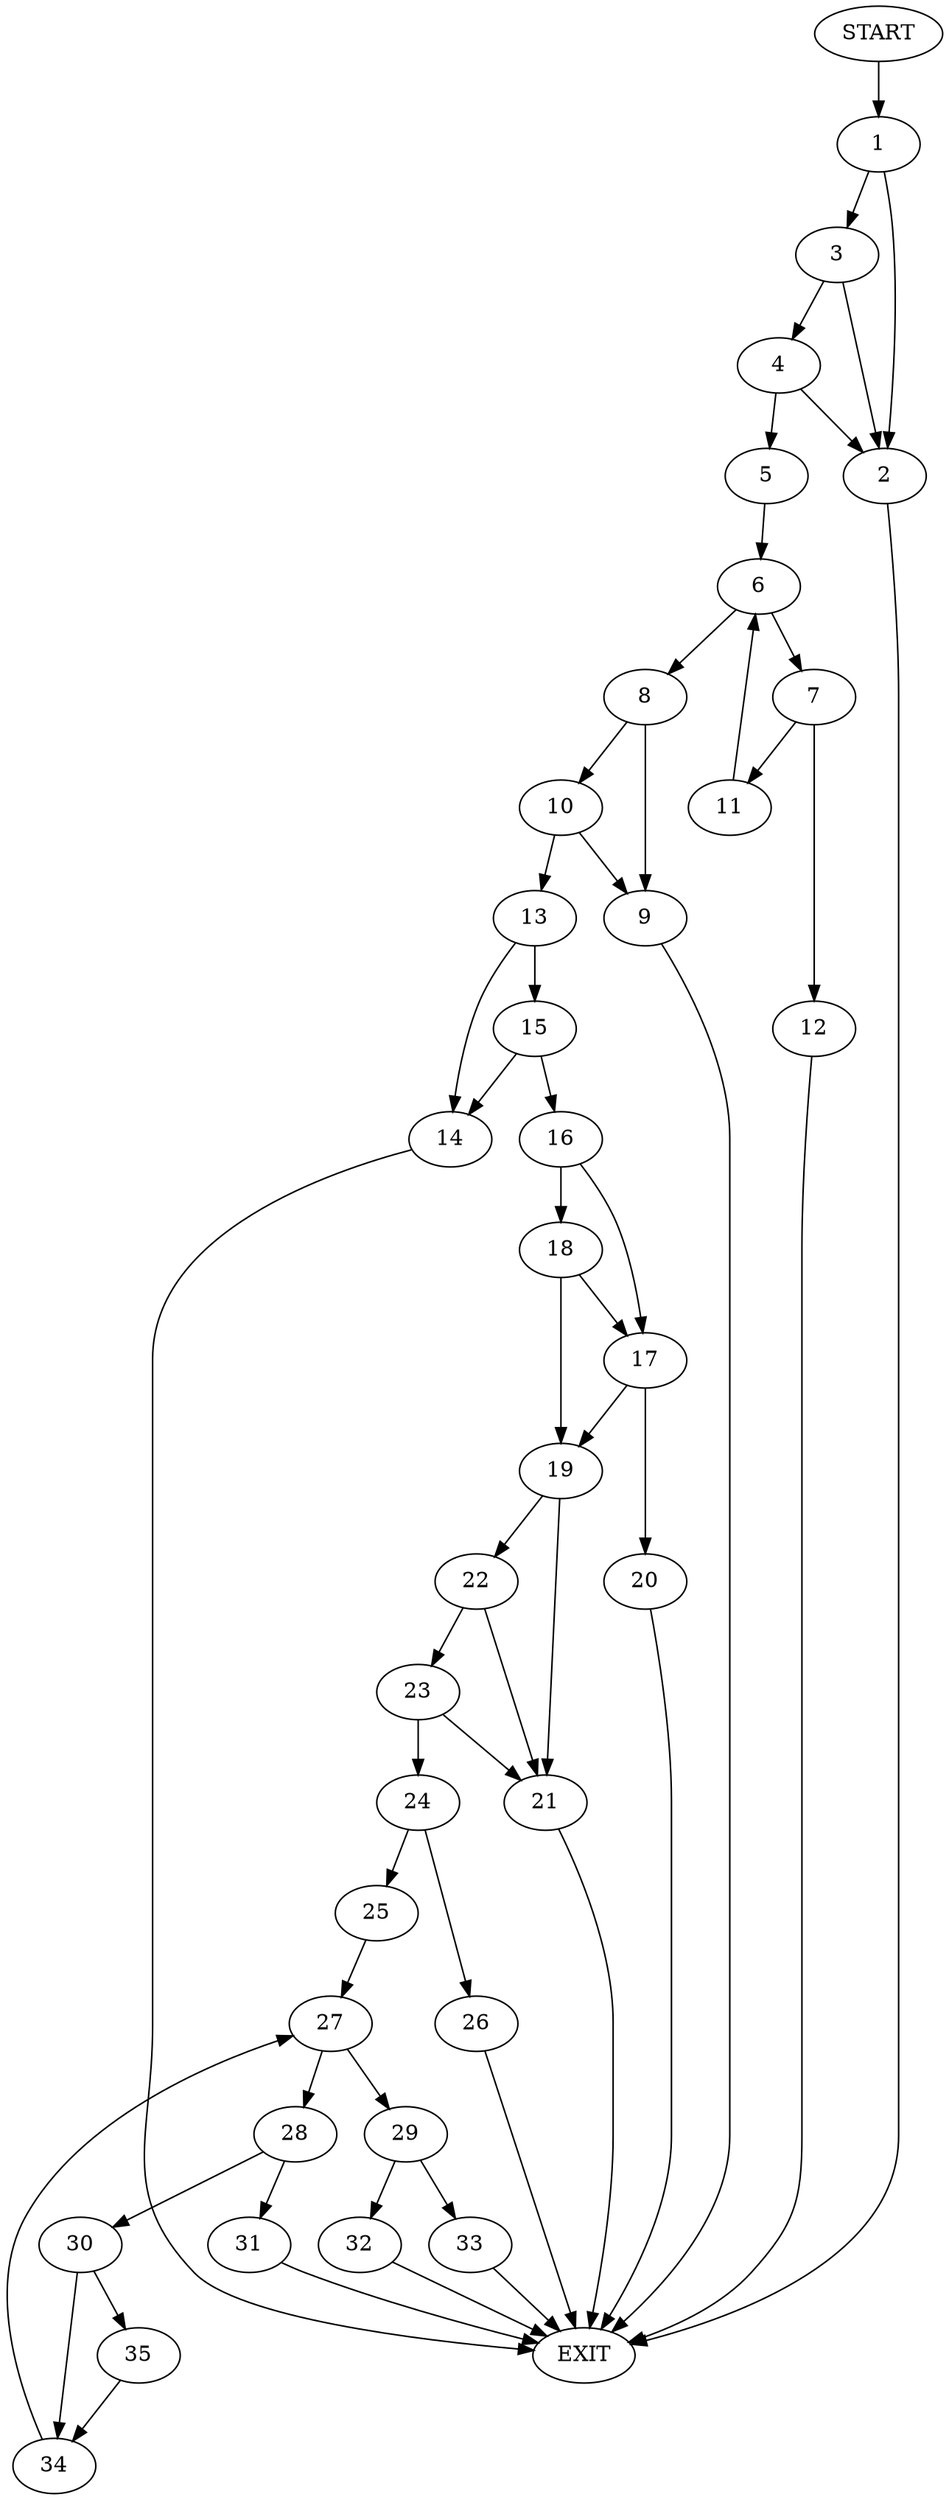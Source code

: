 digraph {
0 [label="START"]
36 [label="EXIT"]
0 -> 1
1 -> 2
1 -> 3
2 -> 36
3 -> 4
3 -> 2
4 -> 2
4 -> 5
5 -> 6
6 -> 7
6 -> 8
8 -> 9
8 -> 10
7 -> 11
7 -> 12
11 -> 6
12 -> 36
10 -> 9
10 -> 13
9 -> 36
13 -> 14
13 -> 15
15 -> 14
15 -> 16
14 -> 36
16 -> 17
16 -> 18
18 -> 17
18 -> 19
17 -> 19
17 -> 20
19 -> 21
19 -> 22
20 -> 36
22 -> 21
22 -> 23
21 -> 36
23 -> 21
23 -> 24
24 -> 25
24 -> 26
25 -> 27
26 -> 36
27 -> 28
27 -> 29
28 -> 30
28 -> 31
29 -> 32
29 -> 33
31 -> 36
30 -> 34
30 -> 35
35 -> 34
34 -> 27
32 -> 36
33 -> 36
}
